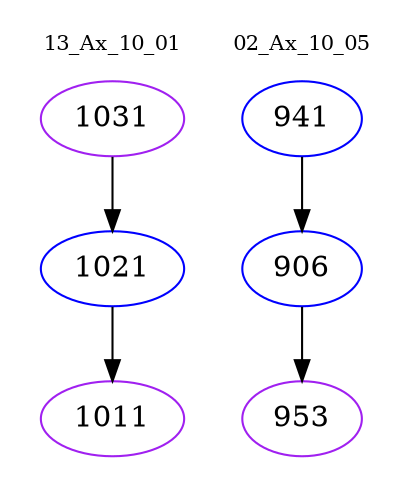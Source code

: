 digraph{
subgraph cluster_0 {
color = white
label = "13_Ax_10_01";
fontsize=10;
T0_1031 [label="1031", color="purple"]
T0_1031 -> T0_1021 [color="black"]
T0_1021 [label="1021", color="blue"]
T0_1021 -> T0_1011 [color="black"]
T0_1011 [label="1011", color="purple"]
}
subgraph cluster_1 {
color = white
label = "02_Ax_10_05";
fontsize=10;
T1_941 [label="941", color="blue"]
T1_941 -> T1_906 [color="black"]
T1_906 [label="906", color="blue"]
T1_906 -> T1_953 [color="black"]
T1_953 [label="953", color="purple"]
}
}
